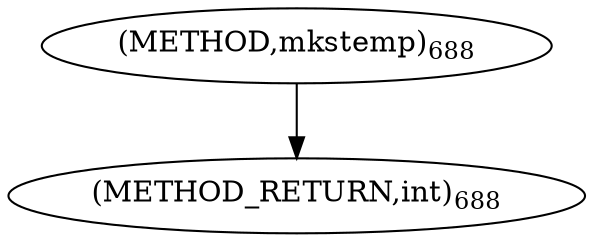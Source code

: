 digraph "mkstemp" {  
"45489" [label = <(METHOD,mkstemp)<SUB>688</SUB>> ]
"45491" [label = <(METHOD_RETURN,int)<SUB>688</SUB>> ]
  "45489" -> "45491" 
}
